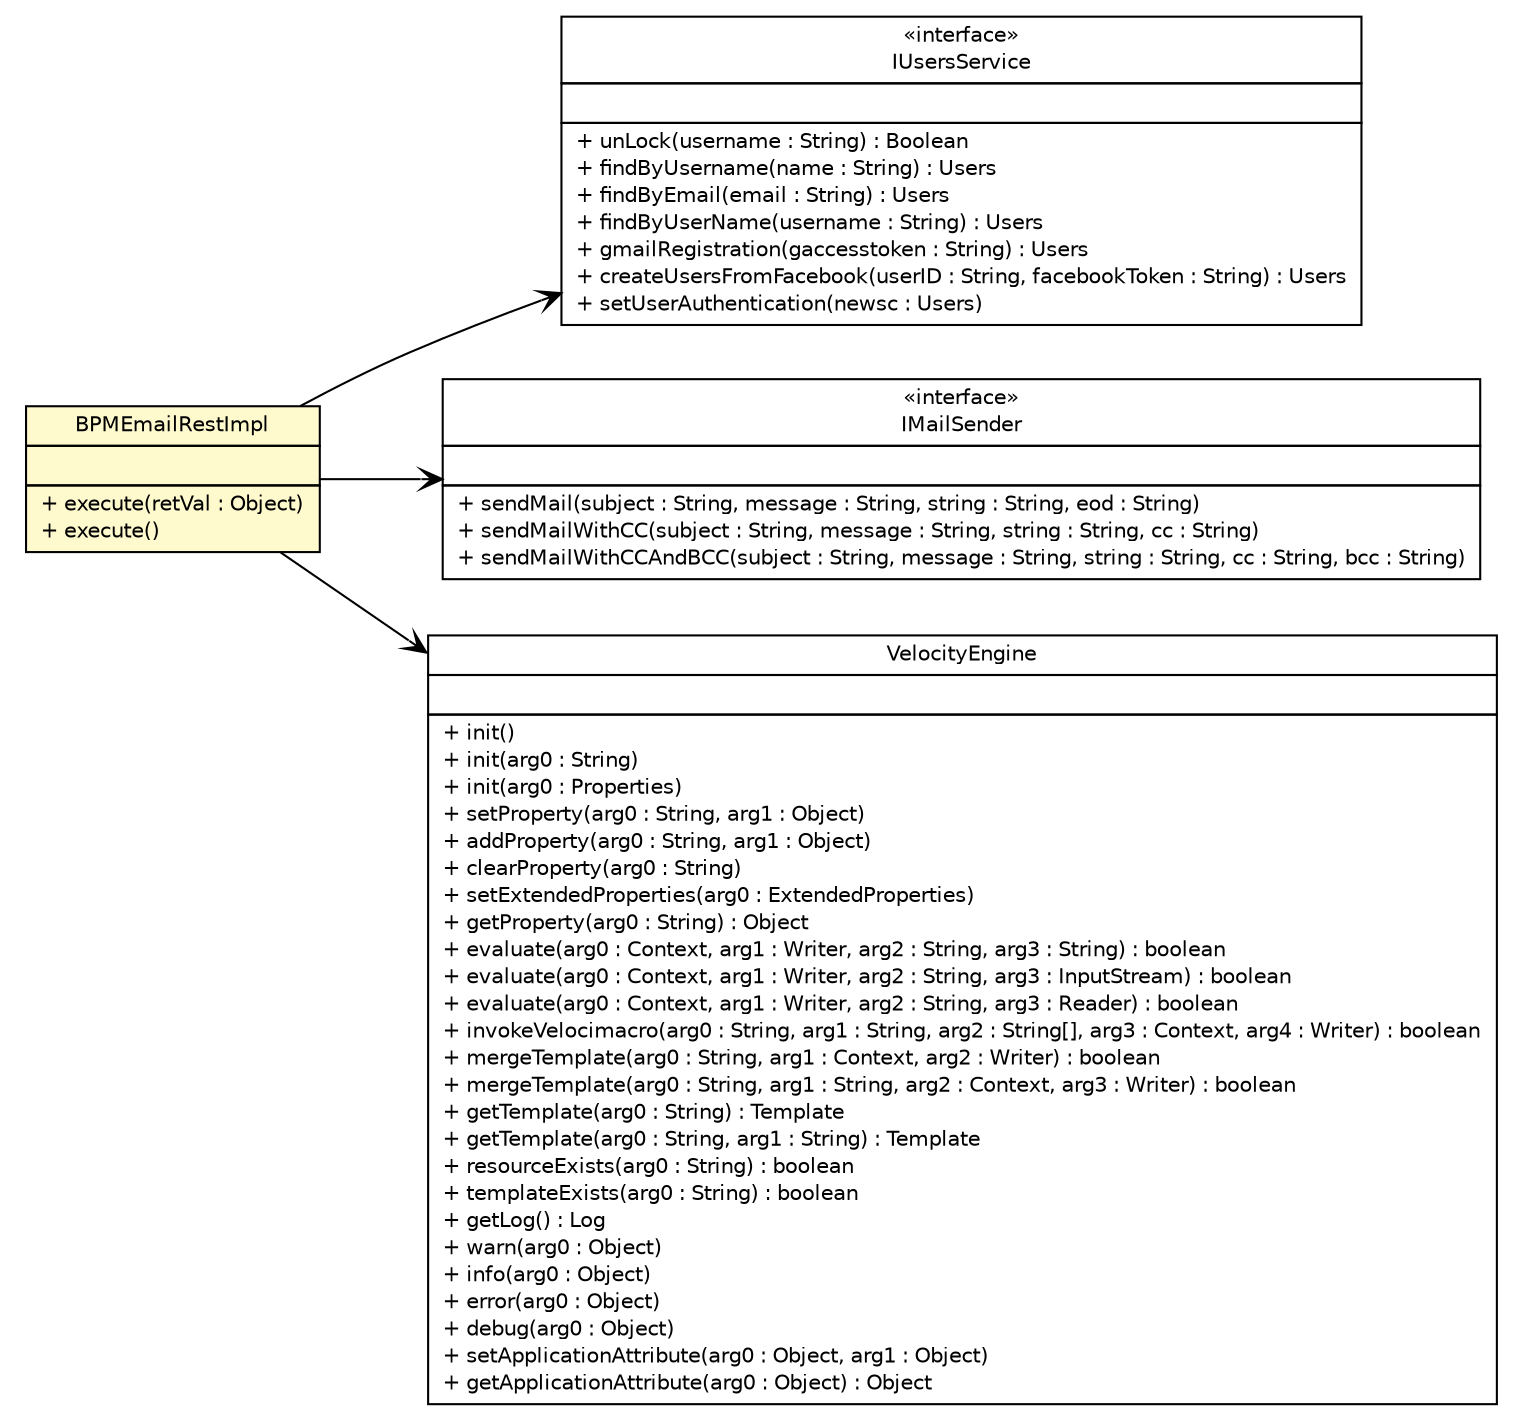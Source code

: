 #!/usr/local/bin/dot
#
# Class diagram 
# Generated by UMLGraph version 5.1 (http://www.umlgraph.org/)
#

digraph G {
	edge [fontname="Helvetica",fontsize=10,labelfontname="Helvetica",labelfontsize=10];
	node [fontname="Helvetica",fontsize=10,shape=plaintext];
	nodesep=0.25;
	ranksep=0.5;
	rankdir=LR;
	// com.inn.headstartdemo.service.IUsersService
	c44446 [label=<<table title="com.inn.headstartdemo.service.IUsersService" border="0" cellborder="1" cellspacing="0" cellpadding="2" port="p" href="../../service/IUsersService.html">
		<tr><td><table border="0" cellspacing="0" cellpadding="1">
<tr><td align="center" balign="center"> &#171;interface&#187; </td></tr>
<tr><td align="center" balign="center"> IUsersService </td></tr>
		</table></td></tr>
		<tr><td><table border="0" cellspacing="0" cellpadding="1">
<tr><td align="left" balign="left">  </td></tr>
		</table></td></tr>
		<tr><td><table border="0" cellspacing="0" cellpadding="1">
<tr><td align="left" balign="left"> + unLock(username : String) : Boolean </td></tr>
<tr><td align="left" balign="left"> + findByUsername(name : String) : Users </td></tr>
<tr><td align="left" balign="left"> + findByEmail(email : String) : Users </td></tr>
<tr><td align="left" balign="left"> + findByUserName(username : String) : Users </td></tr>
<tr><td align="left" balign="left"> + gmailRegistration(gaccesstoken : String) : Users </td></tr>
<tr><td align="left" balign="left"> + createUsersFromFacebook(userID : String, facebookToken : String) : Users </td></tr>
<tr><td align="left" balign="left"> + setUserAuthentication(newsc : Users) </td></tr>
		</table></td></tr>
		</table>>, fontname="Helvetica", fontcolor="black", fontsize=10.0];
	// com.inn.headstartdemo.service.mail.IMailSender
	c44460 [label=<<table title="com.inn.headstartdemo.service.mail.IMailSender" border="0" cellborder="1" cellspacing="0" cellpadding="2" port="p" href="../../service/mail/IMailSender.html">
		<tr><td><table border="0" cellspacing="0" cellpadding="1">
<tr><td align="center" balign="center"> &#171;interface&#187; </td></tr>
<tr><td align="center" balign="center"> IMailSender </td></tr>
		</table></td></tr>
		<tr><td><table border="0" cellspacing="0" cellpadding="1">
<tr><td align="left" balign="left">  </td></tr>
		</table></td></tr>
		<tr><td><table border="0" cellspacing="0" cellpadding="1">
<tr><td align="left" balign="left"> + sendMail(subject : String, message : String, string : String, eod : String) </td></tr>
<tr><td align="left" balign="left"> + sendMailWithCC(subject : String, message : String, string : String, cc : String) </td></tr>
<tr><td align="left" balign="left"> + sendMailWithCCAndBCC(subject : String, message : String, string : String, cc : String, bcc : String) </td></tr>
		</table></td></tr>
		</table>>, fontname="Helvetica", fontcolor="black", fontsize=10.0];
	// com.inn.headstartdemo.rest.impl.BPMEmailRestImpl
	c44524 [label=<<table title="com.inn.headstartdemo.rest.impl.BPMEmailRestImpl" border="0" cellborder="1" cellspacing="0" cellpadding="2" port="p" bgcolor="lemonChiffon" href="./BPMEmailRestImpl.html">
		<tr><td><table border="0" cellspacing="0" cellpadding="1">
<tr><td align="center" balign="center"> BPMEmailRestImpl </td></tr>
		</table></td></tr>
		<tr><td><table border="0" cellspacing="0" cellpadding="1">
<tr><td align="left" balign="left">  </td></tr>
		</table></td></tr>
		<tr><td><table border="0" cellspacing="0" cellpadding="1">
<tr><td align="left" balign="left"> + execute(retVal : Object) </td></tr>
<tr><td align="left" balign="left"> + execute() </td></tr>
		</table></td></tr>
		</table>>, fontname="Helvetica", fontcolor="black", fontsize=10.0];
	// com.inn.headstartdemo.rest.impl.BPMEmailRestImpl NAVASSOC org.apache.velocity.app.VelocityEngine
	c44524:p -> c44642:p [taillabel="", label="", headlabel="", fontname="Helvetica", fontcolor="black", fontsize=10.0, color="black", arrowhead=open];
	// com.inn.headstartdemo.rest.impl.BPMEmailRestImpl NAVASSOC com.inn.headstartdemo.service.mail.IMailSender
	c44524:p -> c44460:p [taillabel="", label="", headlabel="", fontname="Helvetica", fontcolor="black", fontsize=10.0, color="black", arrowhead=open];
	// com.inn.headstartdemo.rest.impl.BPMEmailRestImpl NAVASSOC com.inn.headstartdemo.service.IUsersService
	c44524:p -> c44446:p [taillabel="", label="", headlabel="", fontname="Helvetica", fontcolor="black", fontsize=10.0, color="black", arrowhead=open];
	// org.apache.velocity.app.VelocityEngine
	c44642 [label=<<table title="org.apache.velocity.app.VelocityEngine" border="0" cellborder="1" cellspacing="0" cellpadding="2" port="p" href="http://java.sun.com/j2se/1.4.2/docs/api/org/apache/velocity/app/VelocityEngine.html">
		<tr><td><table border="0" cellspacing="0" cellpadding="1">
<tr><td align="center" balign="center"> VelocityEngine </td></tr>
		</table></td></tr>
		<tr><td><table border="0" cellspacing="0" cellpadding="1">
<tr><td align="left" balign="left">  </td></tr>
		</table></td></tr>
		<tr><td><table border="0" cellspacing="0" cellpadding="1">
<tr><td align="left" balign="left"> + init() </td></tr>
<tr><td align="left" balign="left"> + init(arg0 : String) </td></tr>
<tr><td align="left" balign="left"> + init(arg0 : Properties) </td></tr>
<tr><td align="left" balign="left"> + setProperty(arg0 : String, arg1 : Object) </td></tr>
<tr><td align="left" balign="left"> + addProperty(arg0 : String, arg1 : Object) </td></tr>
<tr><td align="left" balign="left"> + clearProperty(arg0 : String) </td></tr>
<tr><td align="left" balign="left"> + setExtendedProperties(arg0 : ExtendedProperties) </td></tr>
<tr><td align="left" balign="left"> + getProperty(arg0 : String) : Object </td></tr>
<tr><td align="left" balign="left"> + evaluate(arg0 : Context, arg1 : Writer, arg2 : String, arg3 : String) : boolean </td></tr>
<tr><td align="left" balign="left"> + evaluate(arg0 : Context, arg1 : Writer, arg2 : String, arg3 : InputStream) : boolean </td></tr>
<tr><td align="left" balign="left"> + evaluate(arg0 : Context, arg1 : Writer, arg2 : String, arg3 : Reader) : boolean </td></tr>
<tr><td align="left" balign="left"> + invokeVelocimacro(arg0 : String, arg1 : String, arg2 : String[], arg3 : Context, arg4 : Writer) : boolean </td></tr>
<tr><td align="left" balign="left"> + mergeTemplate(arg0 : String, arg1 : Context, arg2 : Writer) : boolean </td></tr>
<tr><td align="left" balign="left"> + mergeTemplate(arg0 : String, arg1 : String, arg2 : Context, arg3 : Writer) : boolean </td></tr>
<tr><td align="left" balign="left"> + getTemplate(arg0 : String) : Template </td></tr>
<tr><td align="left" balign="left"> + getTemplate(arg0 : String, arg1 : String) : Template </td></tr>
<tr><td align="left" balign="left"> + resourceExists(arg0 : String) : boolean </td></tr>
<tr><td align="left" balign="left"> + templateExists(arg0 : String) : boolean </td></tr>
<tr><td align="left" balign="left"> + getLog() : Log </td></tr>
<tr><td align="left" balign="left"> + warn(arg0 : Object) </td></tr>
<tr><td align="left" balign="left"> + info(arg0 : Object) </td></tr>
<tr><td align="left" balign="left"> + error(arg0 : Object) </td></tr>
<tr><td align="left" balign="left"> + debug(arg0 : Object) </td></tr>
<tr><td align="left" balign="left"> + setApplicationAttribute(arg0 : Object, arg1 : Object) </td></tr>
<tr><td align="left" balign="left"> + getApplicationAttribute(arg0 : Object) : Object </td></tr>
		</table></td></tr>
		</table>>, fontname="Helvetica", fontcolor="black", fontsize=10.0];
}

